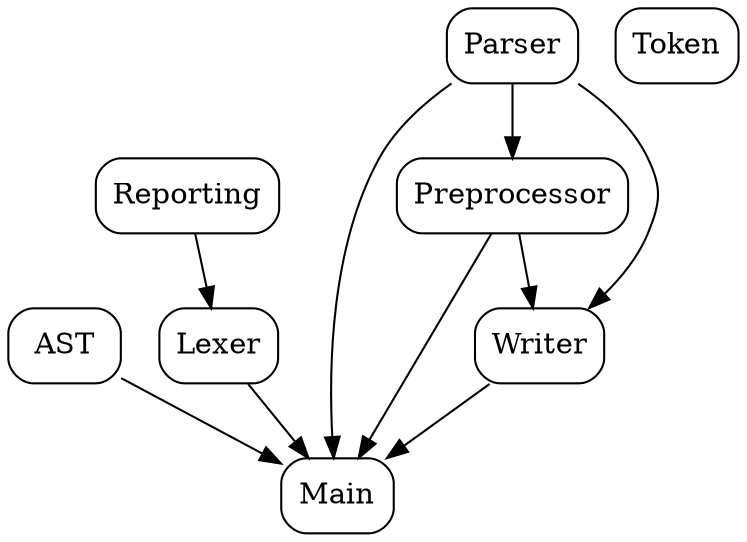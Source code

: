 digraph Program {
    // Styling
    node [shape=box, style="rounded"];  // Rounded boxes

    // Nodes
    main [label="Main"];
    ast [label="AST"];
    lexer [label="Lexer"];
    parser [label="Parser"];
    prepro [label="Preprocessor"];
    writer [label="Writer"];
    reporting [label="Reporting"];
    token [label="Token"];

    // Edges (connections)

    lexer -> main;
    parser -> main;
    ast -> main;
    prepro -> main;
    writer -> main;

    reporting -> lexer;
    

    parser -> prepro;

    parser -> writer;
    prepro -> writer;
}